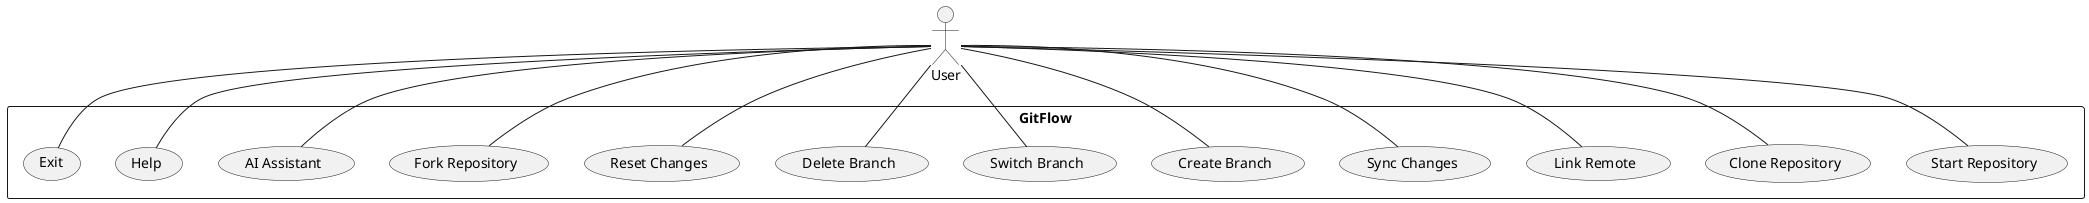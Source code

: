 @startuml
actor User

rectangle "GitFlow" {
  (Start Repository)
  (Clone Repository)
  (Link Remote)
  (Sync Changes)
  (Create Branch)
  (Switch Branch)
  (Delete Branch)
  (Reset Changes)
  (Fork Repository)
  (AI Assistant)
  (Help)
  (Exit)
}

User -- (Start Repository)
User -- (Clone Repository)
User -- (Link Remote)
User -- (Sync Changes)
User -- (Create Branch)
User -- (Switch Branch)
User -- (Delete Branch)
User -- (Reset Changes)
User -- (Fork Repository)
User -- (AI Assistant)
User -- (Help)
User -- (Exit)
@enduml